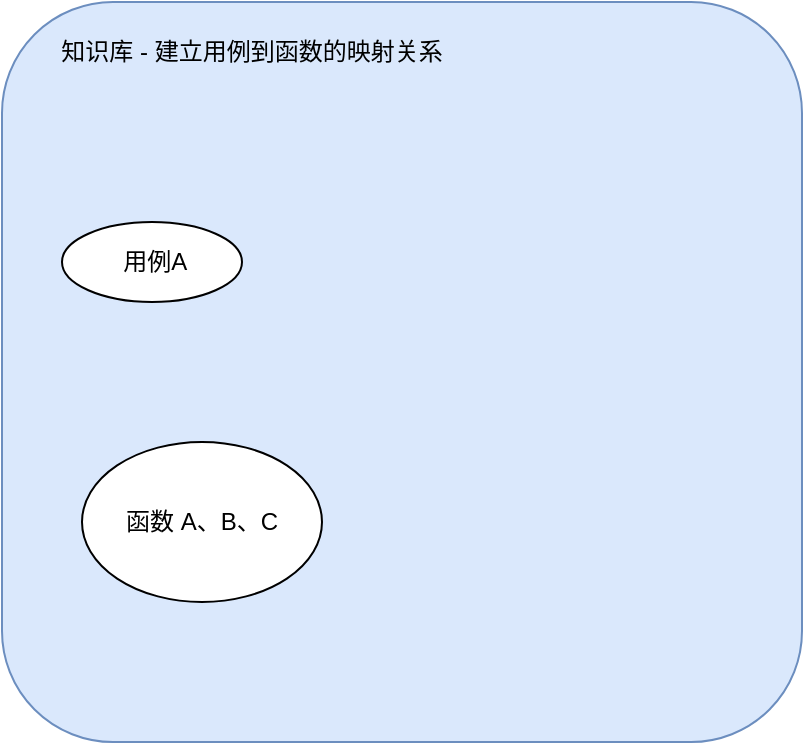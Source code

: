<mxfile version="26.2.14">
  <diagram name="第 1 页" id="xPDSucRW1evs9V_mcEcO">
    <mxGraphModel dx="1418" dy="706" grid="1" gridSize="10" guides="1" tooltips="1" connect="1" arrows="1" fold="1" page="1" pageScale="1" pageWidth="827" pageHeight="1169" math="0" shadow="0">
      <root>
        <mxCell id="0" />
        <mxCell id="1" parent="0" />
        <mxCell id="aE0F-NSxNU4pTJdEY-i2-1" value="" style="rounded=1;whiteSpace=wrap;html=1;fillColor=#dae8fc;strokeColor=#6c8ebf;" vertex="1" parent="1">
          <mxGeometry x="40" y="180" width="400" height="370" as="geometry" />
        </mxCell>
        <mxCell id="aE0F-NSxNU4pTJdEY-i2-2" value="知识库 - 建立用例到函数的映射关系" style="text;html=1;align=center;verticalAlign=middle;whiteSpace=wrap;rounded=0;" vertex="1" parent="1">
          <mxGeometry x="60" y="200" width="210" height="10" as="geometry" />
        </mxCell>
        <mxCell id="aE0F-NSxNU4pTJdEY-i2-3" value="&amp;nbsp;用例A" style="ellipse;whiteSpace=wrap;html=1;" vertex="1" parent="1">
          <mxGeometry x="70" y="290" width="90" height="40" as="geometry" />
        </mxCell>
        <mxCell id="aE0F-NSxNU4pTJdEY-i2-4" value="函数 A、B、C" style="ellipse;whiteSpace=wrap;html=1;" vertex="1" parent="1">
          <mxGeometry x="80" y="400" width="120" height="80" as="geometry" />
        </mxCell>
      </root>
    </mxGraphModel>
  </diagram>
</mxfile>

